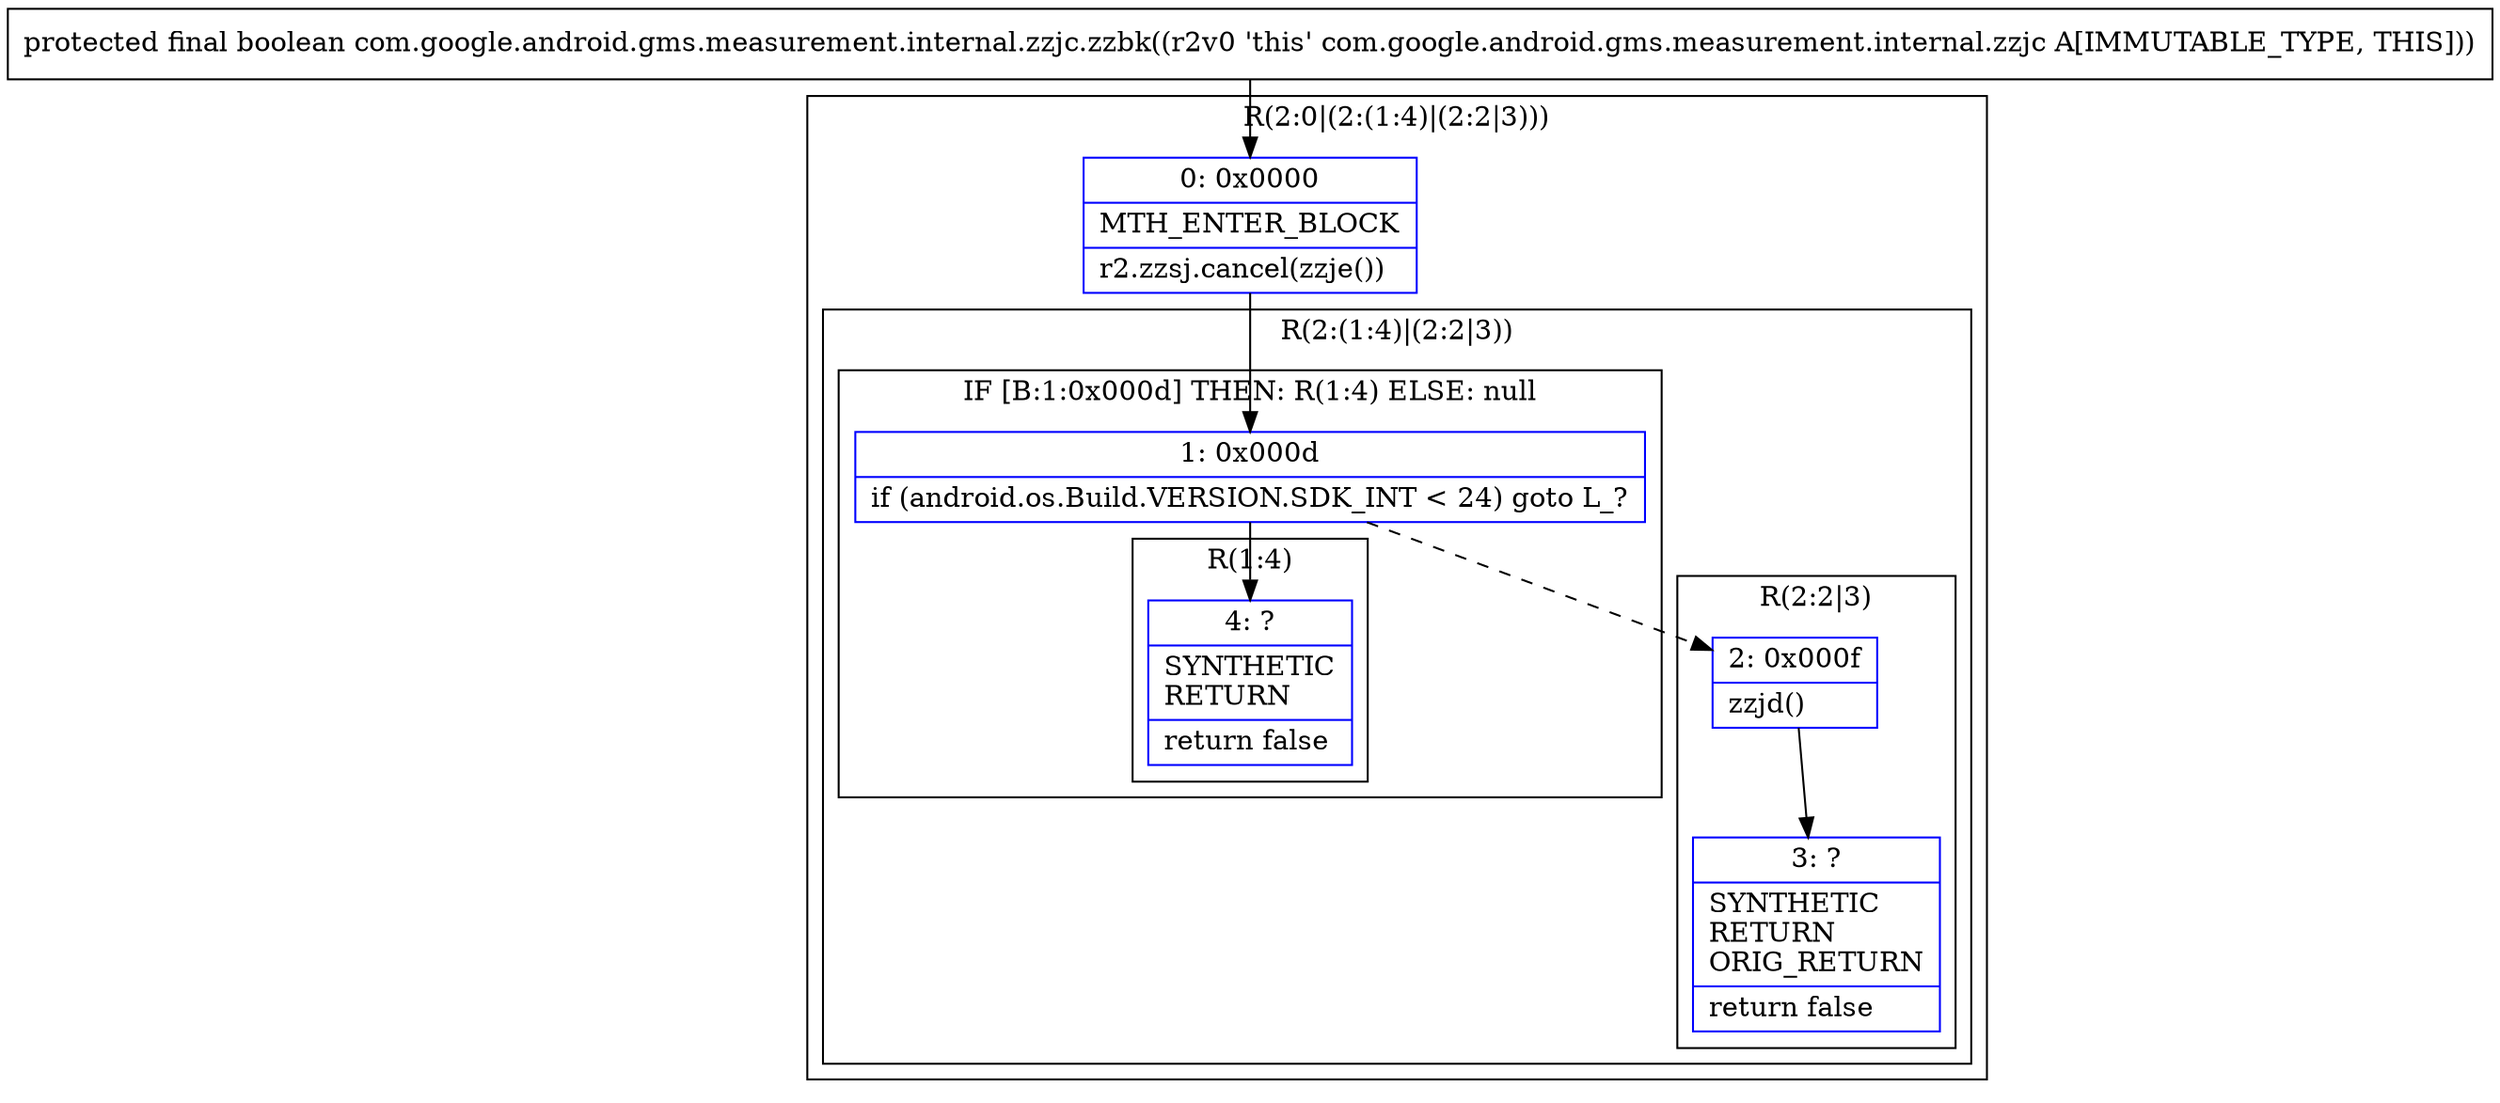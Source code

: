 digraph "CFG forcom.google.android.gms.measurement.internal.zzjc.zzbk()Z" {
subgraph cluster_Region_1760730320 {
label = "R(2:0|(2:(1:4)|(2:2|3)))";
node [shape=record,color=blue];
Node_0 [shape=record,label="{0\:\ 0x0000|MTH_ENTER_BLOCK\l|r2.zzsj.cancel(zzje())\l}"];
subgraph cluster_Region_1032502670 {
label = "R(2:(1:4)|(2:2|3))";
node [shape=record,color=blue];
subgraph cluster_IfRegion_1464007880 {
label = "IF [B:1:0x000d] THEN: R(1:4) ELSE: null";
node [shape=record,color=blue];
Node_1 [shape=record,label="{1\:\ 0x000d|if (android.os.Build.VERSION.SDK_INT \< 24) goto L_?\l}"];
subgraph cluster_Region_1659447612 {
label = "R(1:4)";
node [shape=record,color=blue];
Node_4 [shape=record,label="{4\:\ ?|SYNTHETIC\lRETURN\l|return false\l}"];
}
}
subgraph cluster_Region_511782317 {
label = "R(2:2|3)";
node [shape=record,color=blue];
Node_2 [shape=record,label="{2\:\ 0x000f|zzjd()\l}"];
Node_3 [shape=record,label="{3\:\ ?|SYNTHETIC\lRETURN\lORIG_RETURN\l|return false\l}"];
}
}
}
MethodNode[shape=record,label="{protected final boolean com.google.android.gms.measurement.internal.zzjc.zzbk((r2v0 'this' com.google.android.gms.measurement.internal.zzjc A[IMMUTABLE_TYPE, THIS])) }"];
MethodNode -> Node_0;
Node_0 -> Node_1;
Node_1 -> Node_2[style=dashed];
Node_1 -> Node_4;
Node_2 -> Node_3;
}


